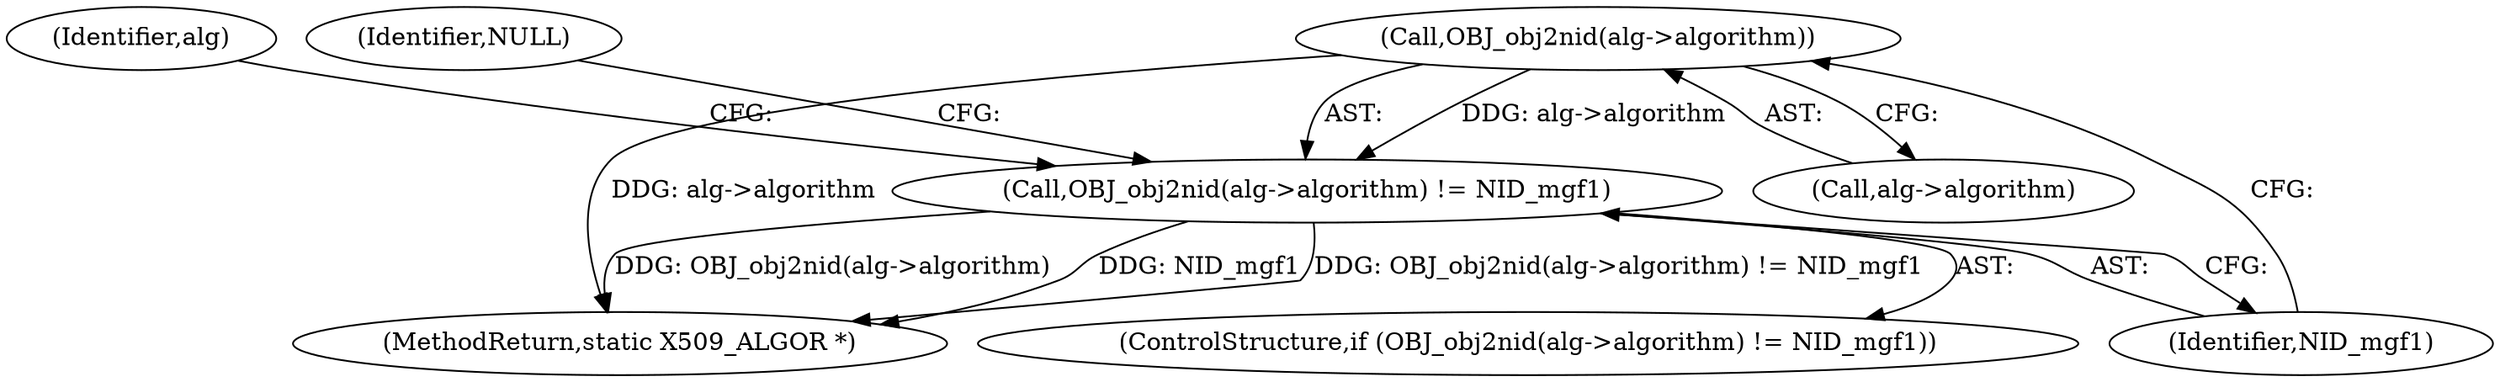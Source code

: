 digraph "0_openssl_c394a488942387246653833359a5c94b5832674e@pointer" {
"1000119" [label="(Call,OBJ_obj2nid(alg->algorithm))"];
"1000118" [label="(Call,OBJ_obj2nid(alg->algorithm) != NID_mgf1)"];
"1000119" [label="(Call,OBJ_obj2nid(alg->algorithm))"];
"1000130" [label="(Identifier,alg)"];
"1000120" [label="(Call,alg->algorithm)"];
"1000125" [label="(Identifier,NULL)"];
"1000164" [label="(MethodReturn,static X509_ALGOR *)"];
"1000118" [label="(Call,OBJ_obj2nid(alg->algorithm) != NID_mgf1)"];
"1000123" [label="(Identifier,NID_mgf1)"];
"1000117" [label="(ControlStructure,if (OBJ_obj2nid(alg->algorithm) != NID_mgf1))"];
"1000119" -> "1000118"  [label="AST: "];
"1000119" -> "1000120"  [label="CFG: "];
"1000120" -> "1000119"  [label="AST: "];
"1000123" -> "1000119"  [label="CFG: "];
"1000119" -> "1000164"  [label="DDG: alg->algorithm"];
"1000119" -> "1000118"  [label="DDG: alg->algorithm"];
"1000118" -> "1000117"  [label="AST: "];
"1000118" -> "1000123"  [label="CFG: "];
"1000123" -> "1000118"  [label="AST: "];
"1000125" -> "1000118"  [label="CFG: "];
"1000130" -> "1000118"  [label="CFG: "];
"1000118" -> "1000164"  [label="DDG: NID_mgf1"];
"1000118" -> "1000164"  [label="DDG: OBJ_obj2nid(alg->algorithm) != NID_mgf1"];
"1000118" -> "1000164"  [label="DDG: OBJ_obj2nid(alg->algorithm)"];
}
